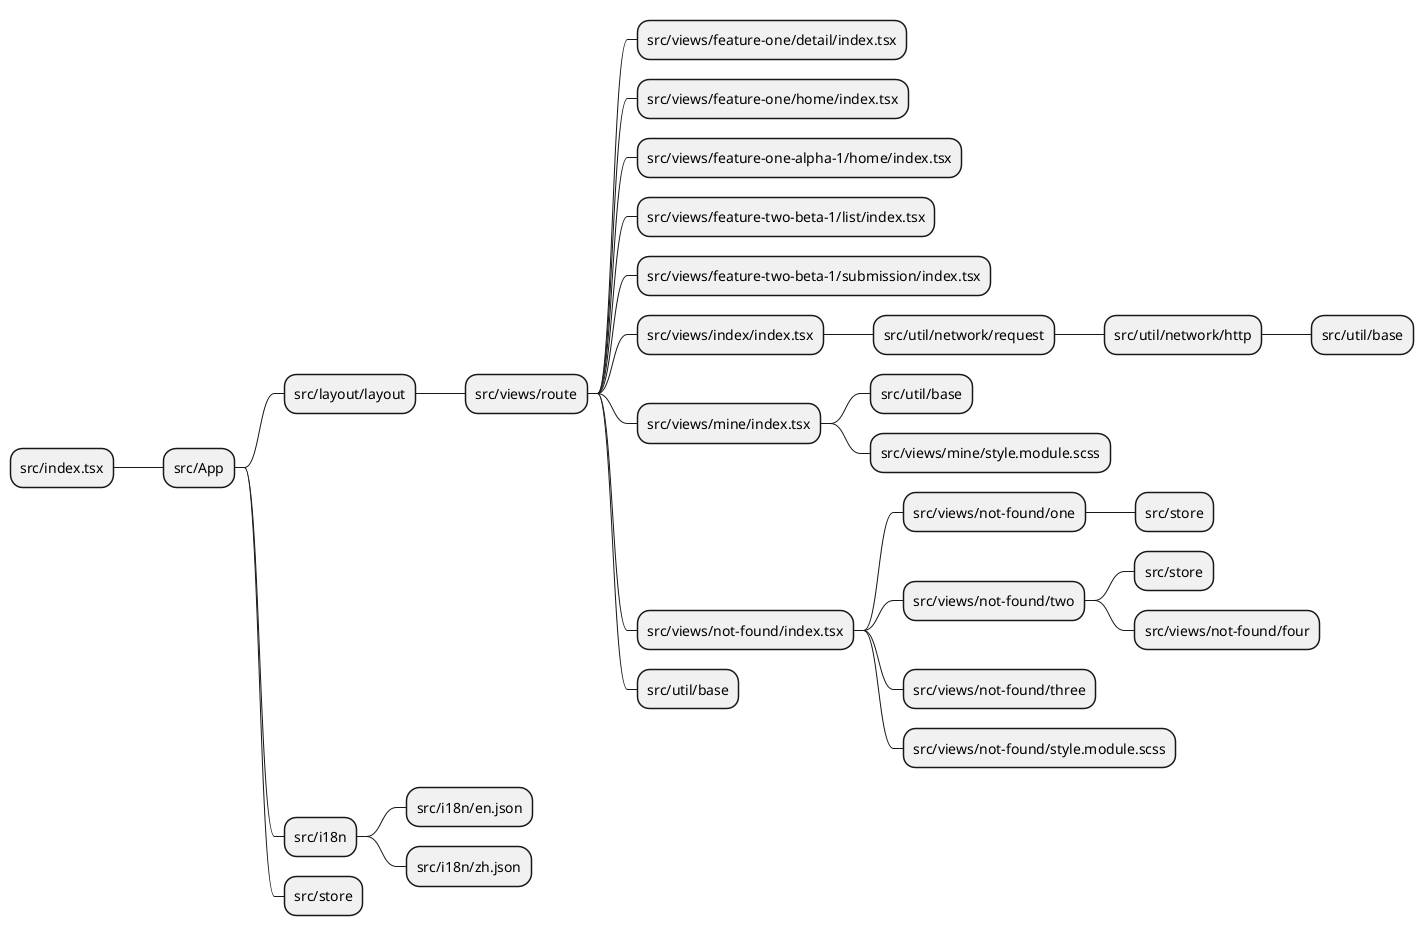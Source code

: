 @startmindmap Module Graph
* src/index.tsx
** src/App
*** src/layout/layout
**** src/views/route
***** src/views/feature-one/detail/index.tsx
***** src/views/feature-one/home/index.tsx
***** src/views/feature-one-alpha-1/home/index.tsx
***** src/views/feature-two-beta-1/list/index.tsx
***** src/views/feature-two-beta-1/submission/index.tsx
***** src/views/index/index.tsx
****** src/util/network/request
******* src/util/network/http
******** src/util/base
***** src/views/mine/index.tsx
****** src/util/base
****** src/views/mine/style.module.scss
***** src/views/not-found/index.tsx
****** src/views/not-found/one
******* src/store
****** src/views/not-found/two
******* src/store
******* src/views/not-found/four
****** src/views/not-found/three
****** src/views/not-found/style.module.scss
***** src/util/base
*** src/i18n
**** src/i18n/en.json
**** src/i18n/zh.json
*** src/store
@endmindmap